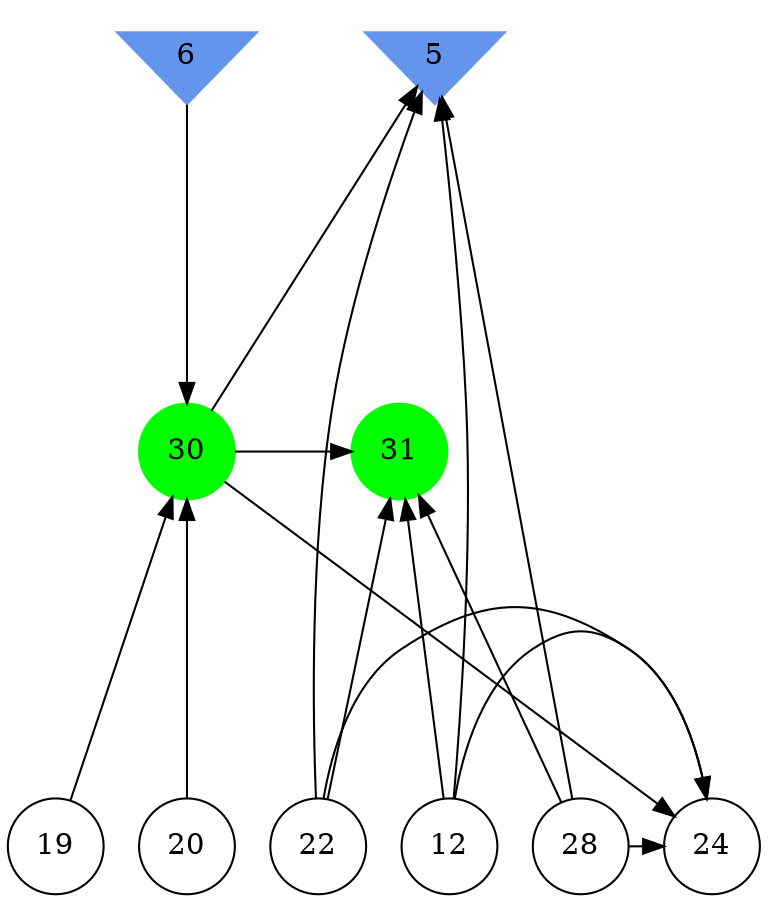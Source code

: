 digraph brain {
	ranksep=2.0;
	5 [shape=invtriangle,style=filled,color=cornflowerblue];
	6 [shape=invtriangle,style=filled,color=cornflowerblue];
	12 [shape=circle,color=black];
	19 [shape=circle,color=black];
	20 [shape=circle,color=black];
	22 [shape=circle,color=black];
	24 [shape=circle,color=black];
	28 [shape=circle,color=black];
	30 [shape=circle,style=filled,color=green];
	31 [shape=circle,style=filled,color=green];
	20	->	30;
	19	->	30;
	6	->	30;
	22	->	5;
	22	->	24;
	22	->	31;
	12	->	5;
	12	->	24;
	12	->	31;
	28	->	5;
	28	->	24;
	28	->	31;
	30	->	5;
	30	->	24;
	30	->	31;
	{ rank=same; 5; 6; }
	{ rank=same; 12; 19; 20; 22; 24; 28; }
	{ rank=same; 30; 31; }
}
